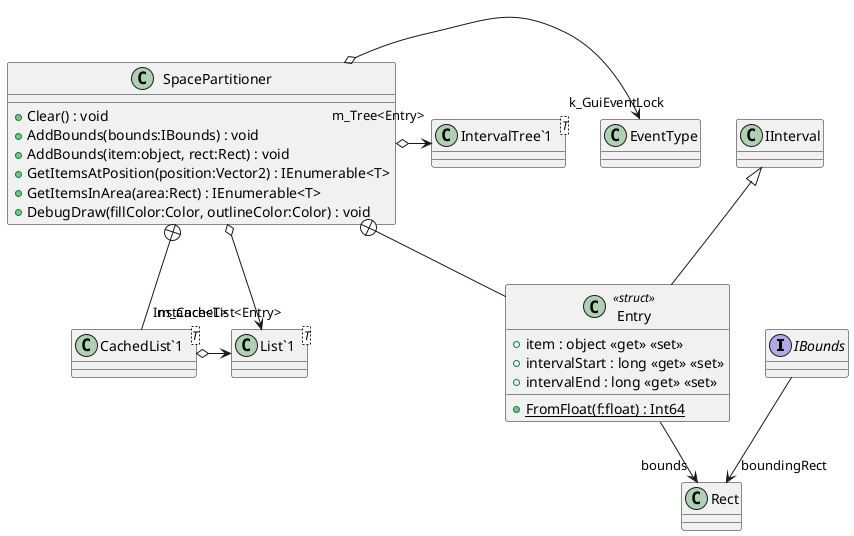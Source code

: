@startuml
interface IBounds {
}
class SpacePartitioner {
    + Clear() : void
    + AddBounds(bounds:IBounds) : void
    + AddBounds(item:object, rect:Rect) : void
    + GetItemsAtPosition(position:Vector2) : IEnumerable<T>
    + GetItemsInArea(area:Rect) : IEnumerable<T>
    + DebugDraw(fillColor:Color, outlineColor:Color) : void
}
class "CachedList`1"<T> {
}
class Entry <<struct>> {
    + item : object <<get>> <<set>>
    + intervalStart : long <<get>> <<set>>
    + intervalEnd : long <<get>> <<set>>
    {static} + FromFloat(f:float) : Int64
}
class "IntervalTree`1"<T> {
}
class "List`1"<T> {
}
IBounds --> "boundingRect" Rect
SpacePartitioner o-> "k_GuiEventLock" EventType
SpacePartitioner o-> "m_Tree<Entry>" "IntervalTree`1"
SpacePartitioner o-> "m_CacheList<Entry>" "List`1"
SpacePartitioner +-- "CachedList`1"
"CachedList`1" o-> "Instance<T>" "List`1"
SpacePartitioner +-- Entry
IInterval <|-- Entry
Entry --> "bounds" Rect
@enduml
